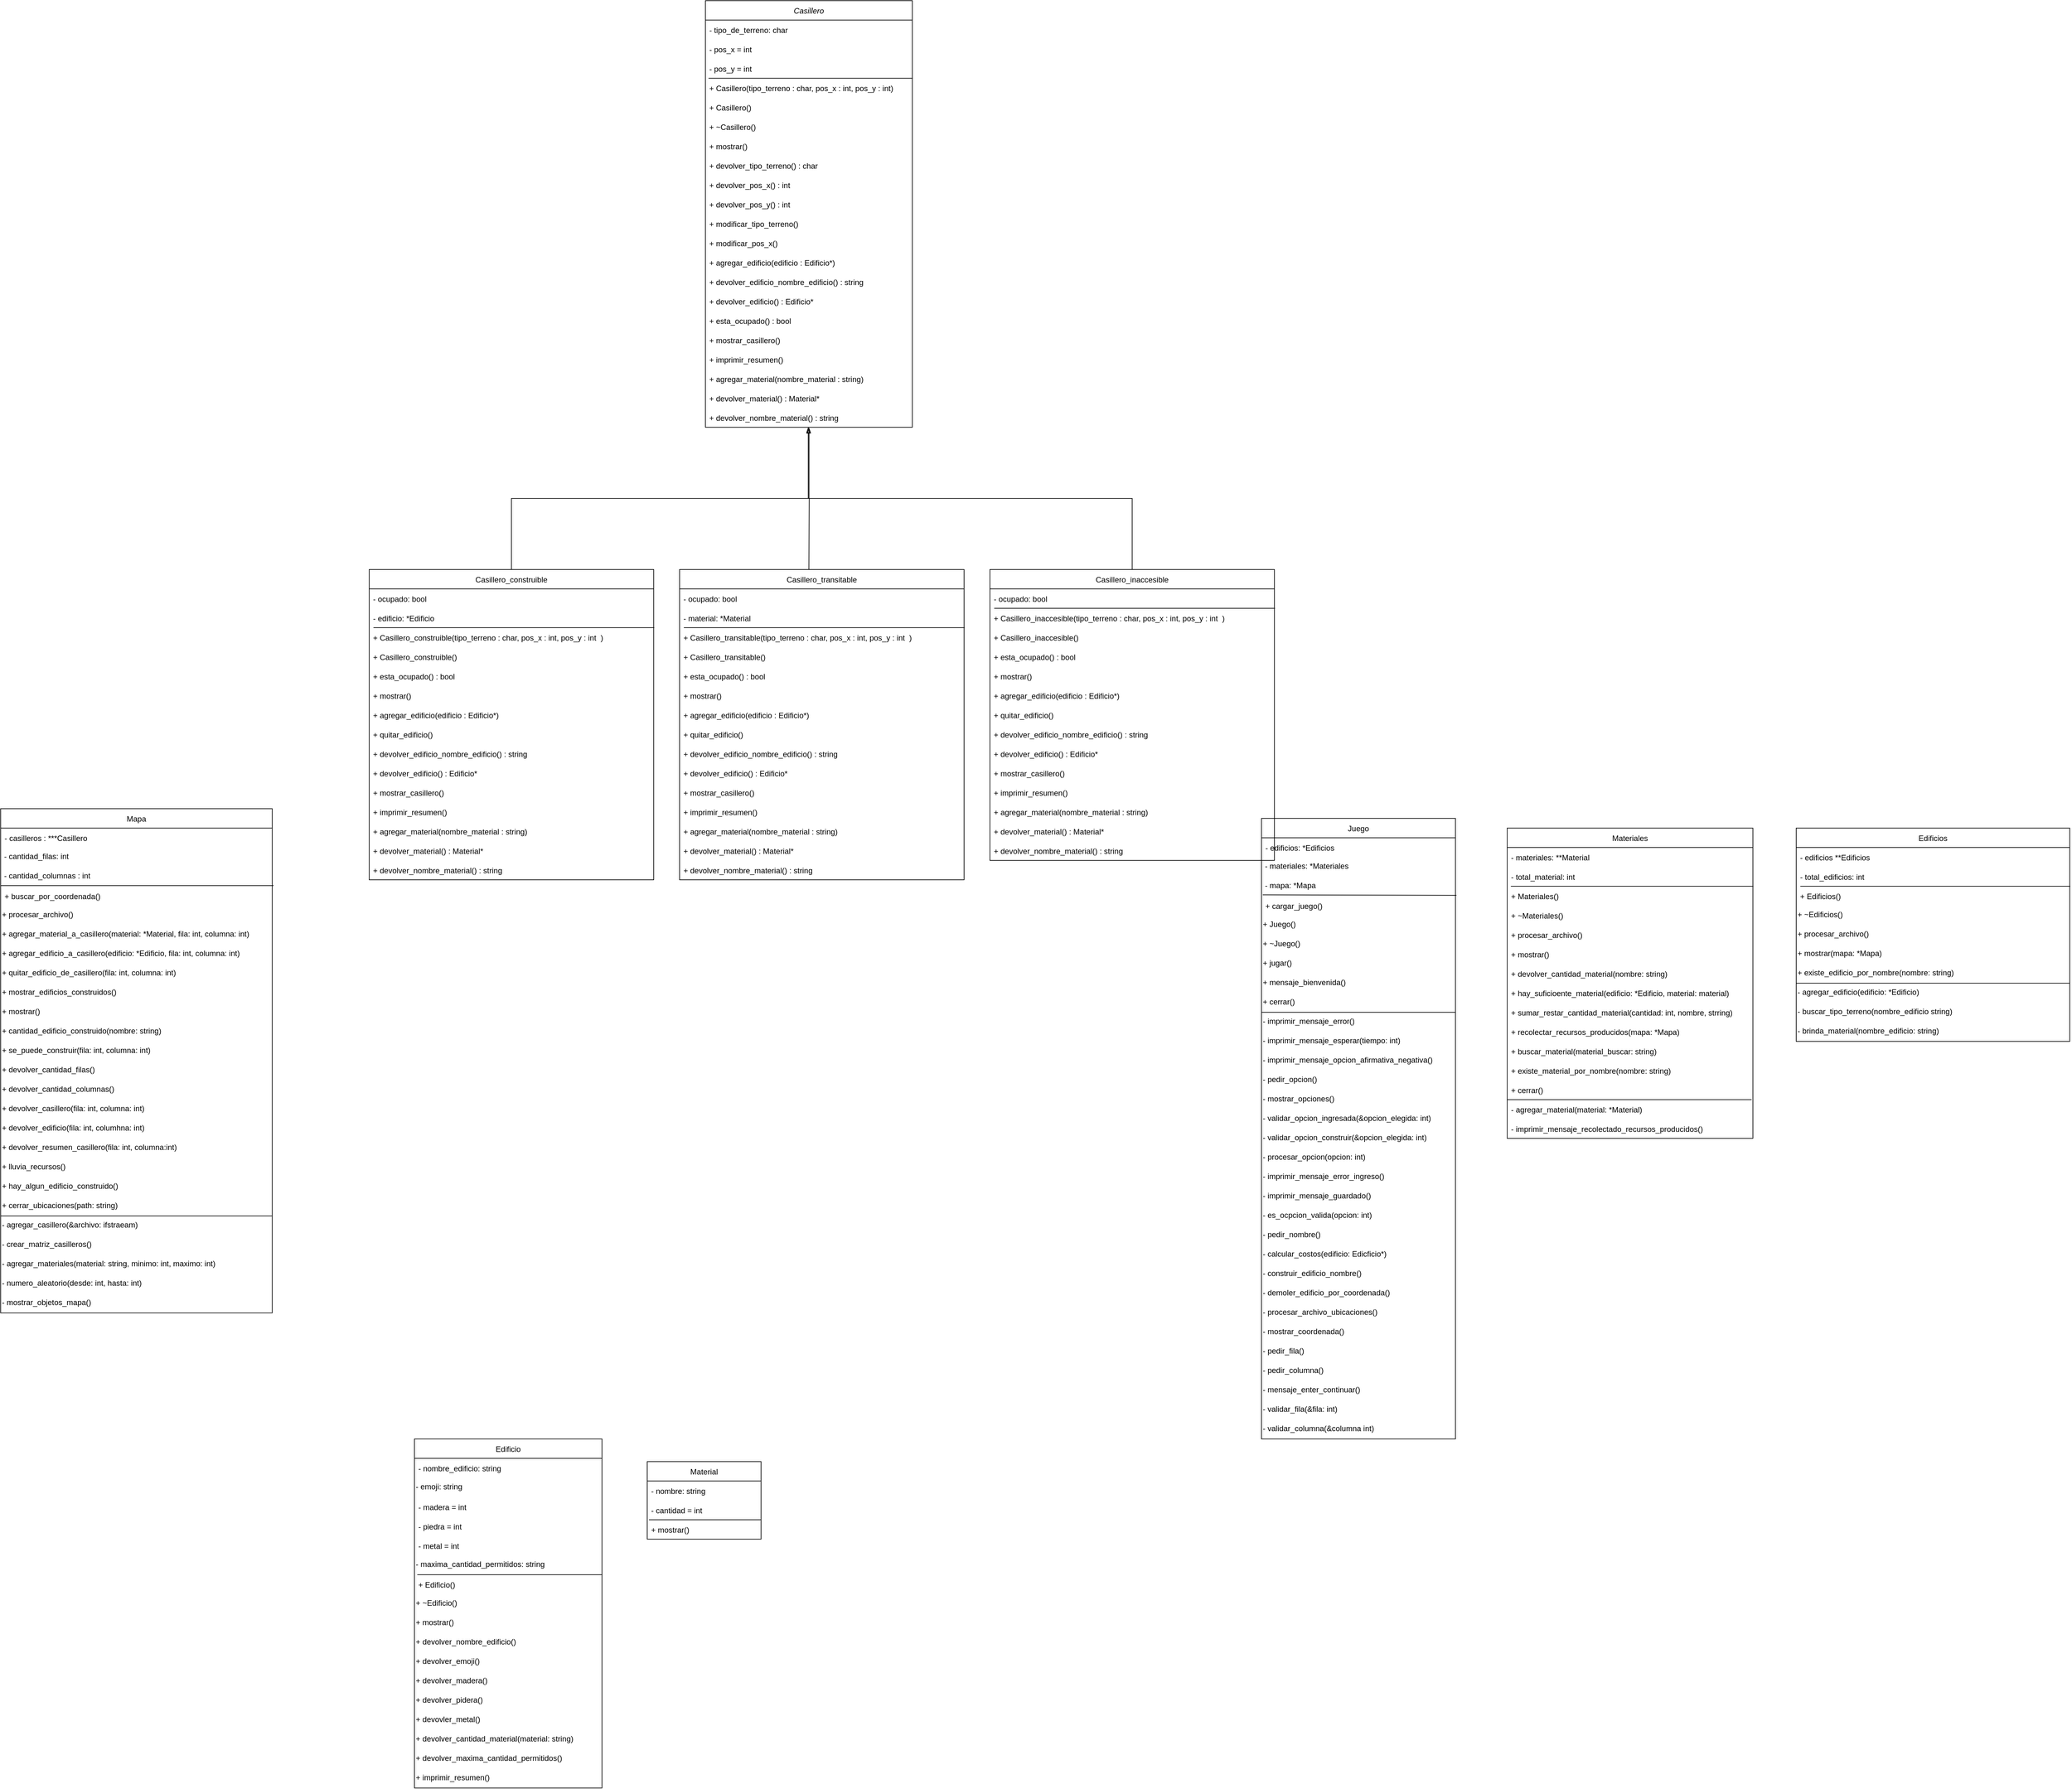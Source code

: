 <mxfile version="15.5.8" type="github">
  <diagram id="C5RBs43oDa-KdzZeNtuy" name="Page-1">
    <mxGraphModel dx="1385" dy="1796" grid="1" gridSize="10" guides="1" tooltips="1" connect="1" arrows="1" fold="1" page="1" pageScale="1" pageWidth="827" pageHeight="1169" math="0" shadow="0">
      <root>
        <mxCell id="WIyWlLk6GJQsqaUBKTNV-0" />
        <mxCell id="WIyWlLk6GJQsqaUBKTNV-1" parent="WIyWlLk6GJQsqaUBKTNV-0" />
        <mxCell id="Kev87G5NXUICbZVva8Oe-40" style="edgeStyle=orthogonalEdgeStyle;rounded=0;orthogonalLoop=1;jettySize=auto;html=1;entryX=0.497;entryY=1.033;entryDx=0;entryDy=0;entryPerimeter=0;endArrow=blockThin;endFill=0;" edge="1" parent="WIyWlLk6GJQsqaUBKTNV-1" source="xGXZ_tOPPtuFmqoxac-9-1" target="Kev87G5NXUICbZVva8Oe-25">
          <mxGeometry relative="1" as="geometry" />
        </mxCell>
        <mxCell id="xGXZ_tOPPtuFmqoxac-9-1" value="Casillero_construible" style="swimlane;fontStyle=0;childLayout=stackLayout;horizontal=1;startSize=30;horizontalStack=0;resizeParent=1;resizeParentMax=0;resizeLast=0;collapsible=1;marginBottom=0;" parent="WIyWlLk6GJQsqaUBKTNV-1" vertex="1">
          <mxGeometry x="600" y="-280" width="440" height="480" as="geometry" />
        </mxCell>
        <mxCell id="xGXZ_tOPPtuFmqoxac-9-2" value="- ocupado: bool" style="text;strokeColor=none;fillColor=none;align=left;verticalAlign=middle;spacingLeft=4;spacingRight=4;overflow=hidden;points=[[0,0.5],[1,0.5]];portConstraint=eastwest;rotatable=0;" parent="xGXZ_tOPPtuFmqoxac-9-1" vertex="1">
          <mxGeometry y="30" width="440" height="30" as="geometry" />
        </mxCell>
        <mxCell id="xGXZ_tOPPtuFmqoxac-9-3" value="- edificio: *Edificio" style="text;strokeColor=none;fillColor=none;align=left;verticalAlign=middle;spacingLeft=4;spacingRight=4;overflow=hidden;points=[[0,0.5],[1,0.5]];portConstraint=eastwest;rotatable=0;" parent="xGXZ_tOPPtuFmqoxac-9-1" vertex="1">
          <mxGeometry y="60" width="440" height="30" as="geometry" />
        </mxCell>
        <mxCell id="xGXZ_tOPPtuFmqoxac-9-9" value="" style="endArrow=none;html=1;rounded=0;entryX=1.002;entryY=0;entryDx=0;entryDy=0;entryPerimeter=0;exitX=0.015;exitY=0;exitDx=0;exitDy=0;exitPerimeter=0;" parent="xGXZ_tOPPtuFmqoxac-9-1" source="xGXZ_tOPPtuFmqoxac-9-8" target="xGXZ_tOPPtuFmqoxac-9-8" edge="1">
          <mxGeometry width="50" height="50" relative="1" as="geometry">
            <mxPoint y="179" as="sourcePoint" />
            <mxPoint x="120" y="179" as="targetPoint" />
          </mxGeometry>
        </mxCell>
        <mxCell id="xGXZ_tOPPtuFmqoxac-9-8" value="+ Casillero_construible(tipo_terreno : char, pos_x : int, pos_y : int  )" style="text;strokeColor=none;fillColor=none;align=left;verticalAlign=middle;spacingLeft=4;spacingRight=4;overflow=hidden;points=[[0,0.5],[1,0.5]];portConstraint=eastwest;rotatable=0;" parent="xGXZ_tOPPtuFmqoxac-9-1" vertex="1">
          <mxGeometry y="90" width="440" height="30" as="geometry" />
        </mxCell>
        <mxCell id="Kev87G5NXUICbZVva8Oe-29" value="+ Casillero_construible()" style="text;strokeColor=none;fillColor=none;align=left;verticalAlign=middle;spacingLeft=4;spacingRight=4;overflow=hidden;points=[[0,0.5],[1,0.5]];portConstraint=eastwest;rotatable=0;" vertex="1" parent="xGXZ_tOPPtuFmqoxac-9-1">
          <mxGeometry y="120" width="440" height="30" as="geometry" />
        </mxCell>
        <mxCell id="xGXZ_tOPPtuFmqoxac-9-10" value="+ esta_ocupado() : bool" style="text;strokeColor=none;fillColor=none;align=left;verticalAlign=middle;spacingLeft=4;spacingRight=4;overflow=hidden;points=[[0,0.5],[1,0.5]];portConstraint=eastwest;rotatable=0;" parent="xGXZ_tOPPtuFmqoxac-9-1" vertex="1">
          <mxGeometry y="150" width="440" height="30" as="geometry" />
        </mxCell>
        <mxCell id="Kev87G5NXUICbZVva8Oe-30" value="+ mostrar()" style="text;strokeColor=none;fillColor=none;align=left;verticalAlign=middle;spacingLeft=4;spacingRight=4;overflow=hidden;points=[[0,0.5],[1,0.5]];portConstraint=eastwest;rotatable=0;" vertex="1" parent="xGXZ_tOPPtuFmqoxac-9-1">
          <mxGeometry y="180" width="440" height="30" as="geometry" />
        </mxCell>
        <mxCell id="Kev87G5NXUICbZVva8Oe-31" value="+ agregar_edificio(edificio : Edificio*)" style="text;strokeColor=none;fillColor=none;align=left;verticalAlign=middle;spacingLeft=4;spacingRight=4;overflow=hidden;points=[[0,0.5],[1,0.5]];portConstraint=eastwest;rotatable=0;" vertex="1" parent="xGXZ_tOPPtuFmqoxac-9-1">
          <mxGeometry y="210" width="440" height="30" as="geometry" />
        </mxCell>
        <mxCell id="Kev87G5NXUICbZVva8Oe-17" value="+ quitar_edificio()" style="text;strokeColor=none;fillColor=none;align=left;verticalAlign=middle;spacingLeft=4;spacingRight=4;overflow=hidden;points=[[0,0.5],[1,0.5]];portConstraint=eastwest;rotatable=0;" vertex="1" parent="xGXZ_tOPPtuFmqoxac-9-1">
          <mxGeometry y="240" width="440" height="30" as="geometry" />
        </mxCell>
        <mxCell id="Kev87G5NXUICbZVva8Oe-32" value="+ devolver_edificio_nombre_edificio() : string" style="text;strokeColor=none;fillColor=none;align=left;verticalAlign=middle;spacingLeft=4;spacingRight=4;overflow=hidden;points=[[0,0.5],[1,0.5]];portConstraint=eastwest;rotatable=0;" vertex="1" parent="xGXZ_tOPPtuFmqoxac-9-1">
          <mxGeometry y="270" width="440" height="30" as="geometry" />
        </mxCell>
        <mxCell id="Kev87G5NXUICbZVva8Oe-33" value="+ devolver_edificio() : Edificio*" style="text;strokeColor=none;fillColor=none;align=left;verticalAlign=middle;spacingLeft=4;spacingRight=4;overflow=hidden;points=[[0,0.5],[1,0.5]];portConstraint=eastwest;rotatable=0;" vertex="1" parent="xGXZ_tOPPtuFmqoxac-9-1">
          <mxGeometry y="300" width="440" height="30" as="geometry" />
        </mxCell>
        <mxCell id="Kev87G5NXUICbZVva8Oe-35" value="+ mostrar_casillero()" style="text;strokeColor=none;fillColor=none;align=left;verticalAlign=middle;spacingLeft=4;spacingRight=4;overflow=hidden;points=[[0,0.5],[1,0.5]];portConstraint=eastwest;rotatable=0;" vertex="1" parent="xGXZ_tOPPtuFmqoxac-9-1">
          <mxGeometry y="330" width="440" height="30" as="geometry" />
        </mxCell>
        <mxCell id="Kev87G5NXUICbZVva8Oe-36" value="+ imprimir_resumen()" style="text;strokeColor=none;fillColor=none;align=left;verticalAlign=middle;spacingLeft=4;spacingRight=4;overflow=hidden;points=[[0,0.5],[1,0.5]];portConstraint=eastwest;rotatable=0;" vertex="1" parent="xGXZ_tOPPtuFmqoxac-9-1">
          <mxGeometry y="360" width="440" height="30" as="geometry" />
        </mxCell>
        <mxCell id="Kev87G5NXUICbZVva8Oe-37" value="+ agregar_material(nombre_material : string)" style="text;strokeColor=none;fillColor=none;align=left;verticalAlign=middle;spacingLeft=4;spacingRight=4;overflow=hidden;points=[[0,0.5],[1,0.5]];portConstraint=eastwest;rotatable=0;" vertex="1" parent="xGXZ_tOPPtuFmqoxac-9-1">
          <mxGeometry y="390" width="440" height="30" as="geometry" />
        </mxCell>
        <mxCell id="Kev87G5NXUICbZVva8Oe-39" value="+ devolver_material() : Material*" style="text;strokeColor=none;fillColor=none;align=left;verticalAlign=middle;spacingLeft=4;spacingRight=4;overflow=hidden;points=[[0,0.5],[1,0.5]];portConstraint=eastwest;rotatable=0;" vertex="1" parent="xGXZ_tOPPtuFmqoxac-9-1">
          <mxGeometry y="420" width="440" height="30" as="geometry" />
        </mxCell>
        <mxCell id="Kev87G5NXUICbZVva8Oe-38" value="+ devolver_nombre_material() : string" style="text;strokeColor=none;fillColor=none;align=left;verticalAlign=middle;spacingLeft=4;spacingRight=4;overflow=hidden;points=[[0,0.5],[1,0.5]];portConstraint=eastwest;rotatable=0;fontStyle=0" vertex="1" parent="xGXZ_tOPPtuFmqoxac-9-1">
          <mxGeometry y="450" width="440" height="30" as="geometry" />
        </mxCell>
        <mxCell id="xGXZ_tOPPtuFmqoxac-9-15" value="Mapa" style="swimlane;fontStyle=0;childLayout=stackLayout;horizontal=1;startSize=30;horizontalStack=0;resizeParent=1;resizeParentMax=0;resizeLast=0;collapsible=1;marginBottom=0;" parent="WIyWlLk6GJQsqaUBKTNV-1" vertex="1">
          <mxGeometry x="30" y="90" width="420" height="780" as="geometry" />
        </mxCell>
        <mxCell id="xGXZ_tOPPtuFmqoxac-9-28" value="- casilleros : ***Casillero " style="text;strokeColor=none;fillColor=none;align=left;verticalAlign=middle;spacingLeft=4;spacingRight=4;overflow=hidden;points=[[0,0.5],[1,0.5]];portConstraint=eastwest;rotatable=0;" parent="xGXZ_tOPPtuFmqoxac-9-15" vertex="1">
          <mxGeometry y="30" width="420" height="30" as="geometry" />
        </mxCell>
        <mxCell id="xGXZ_tOPPtuFmqoxac-9-241" value="&amp;nbsp;- cantidad_filas: int" style="text;whiteSpace=wrap;html=1;" parent="xGXZ_tOPPtuFmqoxac-9-15" vertex="1">
          <mxGeometry y="60" width="420" height="30" as="geometry" />
        </mxCell>
        <mxCell id="ObjNiQtIe-y4PP9NIwSY-3" value="&amp;nbsp;- cantidad_columnas : int" style="text;whiteSpace=wrap;html=1;" parent="xGXZ_tOPPtuFmqoxac-9-15" vertex="1">
          <mxGeometry y="90" width="420" height="30" as="geometry" />
        </mxCell>
        <mxCell id="xGXZ_tOPPtuFmqoxac-9-29" value="+ buscar_por_coordenada()" style="text;strokeColor=none;fillColor=none;align=left;verticalAlign=middle;spacingLeft=4;spacingRight=4;overflow=hidden;points=[[0,0.5],[1,0.5]];portConstraint=eastwest;rotatable=0;" parent="xGXZ_tOPPtuFmqoxac-9-15" vertex="1">
          <mxGeometry y="120" width="420" height="30" as="geometry" />
        </mxCell>
        <mxCell id="xGXZ_tOPPtuFmqoxac-9-21" value="" style="endArrow=none;html=1;rounded=0;entryX=1.005;entryY=-0.033;entryDx=0;entryDy=0;entryPerimeter=0;" parent="xGXZ_tOPPtuFmqoxac-9-15" target="xGXZ_tOPPtuFmqoxac-9-29" edge="1">
          <mxGeometry width="50" height="50" relative="1" as="geometry">
            <mxPoint y="119" as="sourcePoint" />
            <mxPoint x="139.44" y="60.16" as="targetPoint" />
            <Array as="points">
              <mxPoint x="180" y="119" />
            </Array>
          </mxGeometry>
        </mxCell>
        <mxCell id="ObjNiQtIe-y4PP9NIwSY-4" value="+ procesar_archivo()&amp;nbsp;" style="text;whiteSpace=wrap;html=1;" parent="xGXZ_tOPPtuFmqoxac-9-15" vertex="1">
          <mxGeometry y="150" width="420" height="30" as="geometry" />
        </mxCell>
        <mxCell id="ObjNiQtIe-y4PP9NIwSY-8" value="+ agregar_material_a_casillero(material: *Material, fila: int, columna: int)" style="text;whiteSpace=wrap;html=1;" parent="xGXZ_tOPPtuFmqoxac-9-15" vertex="1">
          <mxGeometry y="180" width="420" height="30" as="geometry" />
        </mxCell>
        <mxCell id="ObjNiQtIe-y4PP9NIwSY-6" value="+ agregar_edificio_a_casillero(edificio: *Edificio, fila: int, columna: int)" style="text;whiteSpace=wrap;html=1;" parent="xGXZ_tOPPtuFmqoxac-9-15" vertex="1">
          <mxGeometry y="210" width="420" height="30" as="geometry" />
        </mxCell>
        <mxCell id="ObjNiQtIe-y4PP9NIwSY-9" value="+ quitar_edificio_de_casillero(fila: int, columna: int)" style="text;whiteSpace=wrap;html=1;" parent="xGXZ_tOPPtuFmqoxac-9-15" vertex="1">
          <mxGeometry y="240" width="420" height="30" as="geometry" />
        </mxCell>
        <mxCell id="ObjNiQtIe-y4PP9NIwSY-10" value="+ mostrar_edificios_construidos()" style="text;whiteSpace=wrap;html=1;" parent="xGXZ_tOPPtuFmqoxac-9-15" vertex="1">
          <mxGeometry y="270" width="420" height="30" as="geometry" />
        </mxCell>
        <mxCell id="ObjNiQtIe-y4PP9NIwSY-5" value="+ mostrar()" style="text;whiteSpace=wrap;html=1;" parent="xGXZ_tOPPtuFmqoxac-9-15" vertex="1">
          <mxGeometry y="300" width="420" height="30" as="geometry" />
        </mxCell>
        <mxCell id="ObjNiQtIe-y4PP9NIwSY-11" value="+ cantidad_edificio_construido(nombre: string)" style="text;whiteSpace=wrap;html=1;" parent="xGXZ_tOPPtuFmqoxac-9-15" vertex="1">
          <mxGeometry y="330" width="420" height="30" as="geometry" />
        </mxCell>
        <mxCell id="ObjNiQtIe-y4PP9NIwSY-12" value="+ se_puede_construir(fila: int, columna: int)" style="text;whiteSpace=wrap;html=1;" parent="xGXZ_tOPPtuFmqoxac-9-15" vertex="1">
          <mxGeometry y="360" width="420" height="30" as="geometry" />
        </mxCell>
        <mxCell id="ObjNiQtIe-y4PP9NIwSY-13" value="+ devolver_cantidad_filas()" style="text;whiteSpace=wrap;html=1;" parent="xGXZ_tOPPtuFmqoxac-9-15" vertex="1">
          <mxGeometry y="390" width="420" height="30" as="geometry" />
        </mxCell>
        <mxCell id="ObjNiQtIe-y4PP9NIwSY-14" value="+ devolver_cantidad_columnas()" style="text;whiteSpace=wrap;html=1;" parent="xGXZ_tOPPtuFmqoxac-9-15" vertex="1">
          <mxGeometry y="420" width="420" height="30" as="geometry" />
        </mxCell>
        <mxCell id="ObjNiQtIe-y4PP9NIwSY-15" value="+ devolver_casillero(fila: int, columna: int)" style="text;whiteSpace=wrap;html=1;" parent="xGXZ_tOPPtuFmqoxac-9-15" vertex="1">
          <mxGeometry y="450" width="420" height="30" as="geometry" />
        </mxCell>
        <mxCell id="ObjNiQtIe-y4PP9NIwSY-17" value="+ devolver_edificio(fila: int, columhna: int)" style="text;whiteSpace=wrap;html=1;" parent="xGXZ_tOPPtuFmqoxac-9-15" vertex="1">
          <mxGeometry y="480" width="420" height="30" as="geometry" />
        </mxCell>
        <mxCell id="ObjNiQtIe-y4PP9NIwSY-16" value="+ devolver_resumen_casillero(fila: int, columna:int)" style="text;whiteSpace=wrap;html=1;" parent="xGXZ_tOPPtuFmqoxac-9-15" vertex="1">
          <mxGeometry y="510" width="420" height="30" as="geometry" />
        </mxCell>
        <mxCell id="ObjNiQtIe-y4PP9NIwSY-18" value="+ lluvia_recursos()" style="text;whiteSpace=wrap;html=1;" parent="xGXZ_tOPPtuFmqoxac-9-15" vertex="1">
          <mxGeometry y="540" width="420" height="30" as="geometry" />
        </mxCell>
        <mxCell id="ObjNiQtIe-y4PP9NIwSY-19" value="+ hay_algun_edificio_construido()" style="text;whiteSpace=wrap;html=1;" parent="xGXZ_tOPPtuFmqoxac-9-15" vertex="1">
          <mxGeometry y="570" width="420" height="30" as="geometry" />
        </mxCell>
        <mxCell id="ObjNiQtIe-y4PP9NIwSY-20" value="+ cerrar_ubicaciones(path: string)" style="text;whiteSpace=wrap;html=1;" parent="xGXZ_tOPPtuFmqoxac-9-15" vertex="1">
          <mxGeometry y="600" width="420" height="30" as="geometry" />
        </mxCell>
        <mxCell id="ObjNiQtIe-y4PP9NIwSY-21" value="- agregar_casillero(&amp;amp;archivo: ifstraeam)" style="text;whiteSpace=wrap;html=1;" parent="xGXZ_tOPPtuFmqoxac-9-15" vertex="1">
          <mxGeometry y="630" width="420" height="30" as="geometry" />
        </mxCell>
        <mxCell id="ObjNiQtIe-y4PP9NIwSY-22" value="- crear_matriz_casilleros()" style="text;whiteSpace=wrap;html=1;" parent="xGXZ_tOPPtuFmqoxac-9-15" vertex="1">
          <mxGeometry y="660" width="420" height="30" as="geometry" />
        </mxCell>
        <mxCell id="ObjNiQtIe-y4PP9NIwSY-24" value="- agregar_materiales(material: string, minimo: int, maximo: int)" style="text;whiteSpace=wrap;html=1;" parent="xGXZ_tOPPtuFmqoxac-9-15" vertex="1">
          <mxGeometry y="690" width="420" height="30" as="geometry" />
        </mxCell>
        <mxCell id="ObjNiQtIe-y4PP9NIwSY-23" value="- numero_aleatorio(desde: int, hasta: int)" style="text;whiteSpace=wrap;html=1;" parent="xGXZ_tOPPtuFmqoxac-9-15" vertex="1">
          <mxGeometry y="720" width="420" height="30" as="geometry" />
        </mxCell>
        <mxCell id="ObjNiQtIe-y4PP9NIwSY-25" value="- mostrar_objetos_mapa()" style="text;whiteSpace=wrap;html=1;" parent="xGXZ_tOPPtuFmqoxac-9-15" vertex="1">
          <mxGeometry y="750" width="420" height="30" as="geometry" />
        </mxCell>
        <mxCell id="DX40YdvMPcdN43nip_q0-65" value="" style="endArrow=none;html=1;rounded=0;entryX=1;entryY=1;entryDx=0;entryDy=0;exitX=0;exitY=0;exitDx=0;exitDy=0;" edge="1" parent="xGXZ_tOPPtuFmqoxac-9-15" source="ObjNiQtIe-y4PP9NIwSY-21" target="ObjNiQtIe-y4PP9NIwSY-20">
          <mxGeometry width="50" height="50" relative="1" as="geometry">
            <mxPoint x="300" y="510" as="sourcePoint" />
            <mxPoint x="350" y="460" as="targetPoint" />
          </mxGeometry>
        </mxCell>
        <mxCell id="Kev87G5NXUICbZVva8Oe-44" style="edgeStyle=orthogonalEdgeStyle;rounded=0;orthogonalLoop=1;jettySize=auto;html=1;entryX=0.497;entryY=1;entryDx=0;entryDy=0;entryPerimeter=0;endArrow=blockThin;endFill=0;" edge="1" parent="WIyWlLk6GJQsqaUBKTNV-1" target="Kev87G5NXUICbZVva8Oe-25">
          <mxGeometry relative="1" as="geometry">
            <mxPoint x="1280" y="-280" as="sourcePoint" />
          </mxGeometry>
        </mxCell>
        <mxCell id="xGXZ_tOPPtuFmqoxac-9-216" value="Casillero" style="swimlane;fontStyle=2;childLayout=stackLayout;horizontal=1;startSize=30;horizontalStack=0;resizeParent=1;resizeParentMax=0;resizeLast=0;collapsible=1;marginBottom=0;" parent="WIyWlLk6GJQsqaUBKTNV-1" vertex="1">
          <mxGeometry x="1120" y="-1160" width="320" height="660" as="geometry" />
        </mxCell>
        <mxCell id="xGXZ_tOPPtuFmqoxac-9-217" value="- tipo_de_terreno: char" style="text;strokeColor=none;fillColor=none;align=left;verticalAlign=middle;spacingLeft=4;spacingRight=4;overflow=hidden;points=[[0,0.5],[1,0.5]];portConstraint=eastwest;rotatable=0;" parent="xGXZ_tOPPtuFmqoxac-9-216" vertex="1">
          <mxGeometry y="30" width="320" height="30" as="geometry" />
        </mxCell>
        <mxCell id="xGXZ_tOPPtuFmqoxac-9-218" value="- pos_x = int" style="text;strokeColor=none;fillColor=none;align=left;verticalAlign=middle;spacingLeft=4;spacingRight=4;overflow=hidden;points=[[0,0.5],[1,0.5]];portConstraint=eastwest;rotatable=0;" parent="xGXZ_tOPPtuFmqoxac-9-216" vertex="1">
          <mxGeometry y="60" width="320" height="30" as="geometry" />
        </mxCell>
        <mxCell id="xGXZ_tOPPtuFmqoxac-9-219" value="- pos_y = int" style="text;strokeColor=none;fillColor=none;align=left;verticalAlign=middle;spacingLeft=4;spacingRight=4;overflow=hidden;points=[[0,0.5],[1,0.5]];portConstraint=eastwest;rotatable=0;" parent="xGXZ_tOPPtuFmqoxac-9-216" vertex="1">
          <mxGeometry y="90" width="320" height="30" as="geometry" />
        </mxCell>
        <mxCell id="xGXZ_tOPPtuFmqoxac-9-220" value="" style="endArrow=none;html=1;rounded=0;entryX=1.002;entryY=0;entryDx=0;entryDy=0;entryPerimeter=0;exitX=0.015;exitY=0;exitDx=0;exitDy=0;exitPerimeter=0;" parent="xGXZ_tOPPtuFmqoxac-9-216" source="xGXZ_tOPPtuFmqoxac-9-221" target="xGXZ_tOPPtuFmqoxac-9-221" edge="1">
          <mxGeometry width="50" height="50" relative="1" as="geometry">
            <mxPoint y="179" as="sourcePoint" />
            <mxPoint x="120" y="179" as="targetPoint" />
          </mxGeometry>
        </mxCell>
        <mxCell id="xGXZ_tOPPtuFmqoxac-9-221" value="+ Casillero(tipo_terreno : char, pos_x : int, pos_y : int)" style="text;strokeColor=none;fillColor=none;align=left;verticalAlign=middle;spacingLeft=4;spacingRight=4;overflow=hidden;points=[[0,0.5],[1,0.5]];portConstraint=eastwest;rotatable=0;" parent="xGXZ_tOPPtuFmqoxac-9-216" vertex="1">
          <mxGeometry y="120" width="320" height="30" as="geometry" />
        </mxCell>
        <mxCell id="Kev87G5NXUICbZVva8Oe-3" value="+ Casillero()" style="text;strokeColor=none;fillColor=none;align=left;verticalAlign=middle;spacingLeft=4;spacingRight=4;overflow=hidden;points=[[0,0.5],[1,0.5]];portConstraint=eastwest;rotatable=0;" vertex="1" parent="xGXZ_tOPPtuFmqoxac-9-216">
          <mxGeometry y="150" width="320" height="30" as="geometry" />
        </mxCell>
        <mxCell id="Kev87G5NXUICbZVva8Oe-10" value="+ ~Casillero()" style="text;strokeColor=none;fillColor=none;align=left;verticalAlign=middle;spacingLeft=4;spacingRight=4;overflow=hidden;points=[[0,0.5],[1,0.5]];portConstraint=eastwest;rotatable=0;" vertex="1" parent="xGXZ_tOPPtuFmqoxac-9-216">
          <mxGeometry y="180" width="320" height="30" as="geometry" />
        </mxCell>
        <mxCell id="Kev87G5NXUICbZVva8Oe-16" value="+ mostrar()" style="text;strokeColor=none;fillColor=none;align=left;verticalAlign=middle;spacingLeft=4;spacingRight=4;overflow=hidden;points=[[0,0.5],[1,0.5]];portConstraint=eastwest;rotatable=0;" vertex="1" parent="xGXZ_tOPPtuFmqoxac-9-216">
          <mxGeometry y="210" width="320" height="30" as="geometry" />
        </mxCell>
        <mxCell id="Kev87G5NXUICbZVva8Oe-2" value="+ devolver_tipo_terreno() : char" style="text;strokeColor=none;fillColor=none;align=left;verticalAlign=middle;spacingLeft=4;spacingRight=4;overflow=hidden;points=[[0,0.5],[1,0.5]];portConstraint=eastwest;rotatable=0;" vertex="1" parent="xGXZ_tOPPtuFmqoxac-9-216">
          <mxGeometry y="240" width="320" height="30" as="geometry" />
        </mxCell>
        <mxCell id="Kev87G5NXUICbZVva8Oe-4" value="+ devolver_pos_x() : int" style="text;strokeColor=none;fillColor=none;align=left;verticalAlign=middle;spacingLeft=4;spacingRight=4;overflow=hidden;points=[[0,0.5],[1,0.5]];portConstraint=eastwest;rotatable=0;" vertex="1" parent="xGXZ_tOPPtuFmqoxac-9-216">
          <mxGeometry y="270" width="320" height="30" as="geometry" />
        </mxCell>
        <mxCell id="Kev87G5NXUICbZVva8Oe-11" value="+ devolver_pos_y() : int" style="text;strokeColor=none;fillColor=none;align=left;verticalAlign=middle;spacingLeft=4;spacingRight=4;overflow=hidden;points=[[0,0.5],[1,0.5]];portConstraint=eastwest;rotatable=0;" vertex="1" parent="xGXZ_tOPPtuFmqoxac-9-216">
          <mxGeometry y="300" width="320" height="30" as="geometry" />
        </mxCell>
        <mxCell id="Kev87G5NXUICbZVva8Oe-15" value="+ modificar_tipo_terreno() " style="text;strokeColor=none;fillColor=none;align=left;verticalAlign=middle;spacingLeft=4;spacingRight=4;overflow=hidden;points=[[0,0.5],[1,0.5]];portConstraint=eastwest;rotatable=0;" vertex="1" parent="xGXZ_tOPPtuFmqoxac-9-216">
          <mxGeometry y="330" width="320" height="30" as="geometry" />
        </mxCell>
        <mxCell id="Kev87G5NXUICbZVva8Oe-12" value="+ modificar_pos_x() " style="text;strokeColor=none;fillColor=none;align=left;verticalAlign=middle;spacingLeft=4;spacingRight=4;overflow=hidden;points=[[0,0.5],[1,0.5]];portConstraint=eastwest;rotatable=0;" vertex="1" parent="xGXZ_tOPPtuFmqoxac-9-216">
          <mxGeometry y="360" width="320" height="30" as="geometry" />
        </mxCell>
        <mxCell id="Kev87G5NXUICbZVva8Oe-13" value="+ agregar_edificio(edificio : Edificio*)" style="text;strokeColor=none;fillColor=none;align=left;verticalAlign=middle;spacingLeft=4;spacingRight=4;overflow=hidden;points=[[0,0.5],[1,0.5]];portConstraint=eastwest;rotatable=0;" vertex="1" parent="xGXZ_tOPPtuFmqoxac-9-216">
          <mxGeometry y="390" width="320" height="30" as="geometry" />
        </mxCell>
        <mxCell id="Kev87G5NXUICbZVva8Oe-20" value="+ devolver_edificio_nombre_edificio() : string" style="text;strokeColor=none;fillColor=none;align=left;verticalAlign=middle;spacingLeft=4;spacingRight=4;overflow=hidden;points=[[0,0.5],[1,0.5]];portConstraint=eastwest;rotatable=0;" vertex="1" parent="xGXZ_tOPPtuFmqoxac-9-216">
          <mxGeometry y="420" width="320" height="30" as="geometry" />
        </mxCell>
        <mxCell id="Kev87G5NXUICbZVva8Oe-24" value="+ devolver_edificio() : Edificio*" style="text;strokeColor=none;fillColor=none;align=left;verticalAlign=middle;spacingLeft=4;spacingRight=4;overflow=hidden;points=[[0,0.5],[1,0.5]];portConstraint=eastwest;rotatable=0;" vertex="1" parent="xGXZ_tOPPtuFmqoxac-9-216">
          <mxGeometry y="450" width="320" height="30" as="geometry" />
        </mxCell>
        <mxCell id="Kev87G5NXUICbZVva8Oe-22" value="+ esta_ocupado() : bool" style="text;strokeColor=none;fillColor=none;align=left;verticalAlign=middle;spacingLeft=4;spacingRight=4;overflow=hidden;points=[[0,0.5],[1,0.5]];portConstraint=eastwest;rotatable=0;" vertex="1" parent="xGXZ_tOPPtuFmqoxac-9-216">
          <mxGeometry y="480" width="320" height="30" as="geometry" />
        </mxCell>
        <mxCell id="Kev87G5NXUICbZVva8Oe-23" value="+ mostrar_casillero()" style="text;strokeColor=none;fillColor=none;align=left;verticalAlign=middle;spacingLeft=4;spacingRight=4;overflow=hidden;points=[[0,0.5],[1,0.5]];portConstraint=eastwest;rotatable=0;" vertex="1" parent="xGXZ_tOPPtuFmqoxac-9-216">
          <mxGeometry y="510" width="320" height="30" as="geometry" />
        </mxCell>
        <mxCell id="Kev87G5NXUICbZVva8Oe-21" value="+ imprimir_resumen()" style="text;strokeColor=none;fillColor=none;align=left;verticalAlign=middle;spacingLeft=4;spacingRight=4;overflow=hidden;points=[[0,0.5],[1,0.5]];portConstraint=eastwest;rotatable=0;" vertex="1" parent="xGXZ_tOPPtuFmqoxac-9-216">
          <mxGeometry y="540" width="320" height="30" as="geometry" />
        </mxCell>
        <mxCell id="Kev87G5NXUICbZVva8Oe-18" value="+ agregar_material(nombre_material : string)" style="text;strokeColor=none;fillColor=none;align=left;verticalAlign=middle;spacingLeft=4;spacingRight=4;overflow=hidden;points=[[0,0.5],[1,0.5]];portConstraint=eastwest;rotatable=0;" vertex="1" parent="xGXZ_tOPPtuFmqoxac-9-216">
          <mxGeometry y="570" width="320" height="30" as="geometry" />
        </mxCell>
        <mxCell id="Kev87G5NXUICbZVva8Oe-19" value="+ devolver_material() : Material*" style="text;strokeColor=none;fillColor=none;align=left;verticalAlign=middle;spacingLeft=4;spacingRight=4;overflow=hidden;points=[[0,0.5],[1,0.5]];portConstraint=eastwest;rotatable=0;" vertex="1" parent="xGXZ_tOPPtuFmqoxac-9-216">
          <mxGeometry y="600" width="320" height="30" as="geometry" />
        </mxCell>
        <mxCell id="Kev87G5NXUICbZVva8Oe-25" value="+ devolver_nombre_material() : string" style="text;strokeColor=none;fillColor=none;align=left;verticalAlign=middle;spacingLeft=4;spacingRight=4;overflow=hidden;points=[[0,0.5],[1,0.5]];portConstraint=eastwest;rotatable=0;fontStyle=0" vertex="1" parent="xGXZ_tOPPtuFmqoxac-9-216">
          <mxGeometry y="630" width="320" height="30" as="geometry" />
        </mxCell>
        <mxCell id="xGXZ_tOPPtuFmqoxac-9-227" value="Edificio" style="swimlane;fontStyle=0;childLayout=stackLayout;horizontal=1;startSize=30;horizontalStack=0;resizeParent=1;resizeParentMax=0;resizeLast=0;collapsible=1;marginBottom=0;" parent="WIyWlLk6GJQsqaUBKTNV-1" vertex="1">
          <mxGeometry x="670" y="1065" width="290" height="540" as="geometry" />
        </mxCell>
        <mxCell id="xGXZ_tOPPtuFmqoxac-9-228" value="- nombre_edificio: string" style="text;strokeColor=none;fillColor=none;align=left;verticalAlign=middle;spacingLeft=4;spacingRight=4;overflow=hidden;points=[[0,0.5],[1,0.5]];portConstraint=eastwest;rotatable=0;" parent="xGXZ_tOPPtuFmqoxac-9-227" vertex="1">
          <mxGeometry y="30" width="290" height="30" as="geometry" />
        </mxCell>
        <mxCell id="DX40YdvMPcdN43nip_q0-66" value="- emoji: string" style="text;whiteSpace=wrap;html=1;" vertex="1" parent="xGXZ_tOPPtuFmqoxac-9-227">
          <mxGeometry y="60" width="290" height="30" as="geometry" />
        </mxCell>
        <mxCell id="xGXZ_tOPPtuFmqoxac-9-229" value="- madera = int" style="text;strokeColor=none;fillColor=none;align=left;verticalAlign=middle;spacingLeft=4;spacingRight=4;overflow=hidden;points=[[0,0.5],[1,0.5]];portConstraint=eastwest;rotatable=0;" parent="xGXZ_tOPPtuFmqoxac-9-227" vertex="1">
          <mxGeometry y="90" width="290" height="30" as="geometry" />
        </mxCell>
        <mxCell id="xGXZ_tOPPtuFmqoxac-9-230" value="- piedra = int" style="text;strokeColor=none;fillColor=none;align=left;verticalAlign=middle;spacingLeft=4;spacingRight=4;overflow=hidden;points=[[0,0.5],[1,0.5]];portConstraint=eastwest;rotatable=0;" parent="xGXZ_tOPPtuFmqoxac-9-227" vertex="1">
          <mxGeometry y="120" width="290" height="30" as="geometry" />
        </mxCell>
        <mxCell id="xGXZ_tOPPtuFmqoxac-9-231" value="" style="endArrow=none;html=1;rounded=0;entryX=1.002;entryY=0;entryDx=0;entryDy=0;entryPerimeter=0;exitX=0.015;exitY=0;exitDx=0;exitDy=0;exitPerimeter=0;" parent="xGXZ_tOPPtuFmqoxac-9-227" source="xGXZ_tOPPtuFmqoxac-9-232" target="xGXZ_tOPPtuFmqoxac-9-232" edge="1">
          <mxGeometry width="50" height="50" relative="1" as="geometry">
            <mxPoint y="179" as="sourcePoint" />
            <mxPoint x="120" y="179" as="targetPoint" />
          </mxGeometry>
        </mxCell>
        <mxCell id="xGXZ_tOPPtuFmqoxac-9-234" value="- metal = int" style="text;strokeColor=none;fillColor=none;align=left;verticalAlign=middle;spacingLeft=4;spacingRight=4;overflow=hidden;points=[[0,0.5],[1,0.5]];portConstraint=eastwest;rotatable=0;" parent="xGXZ_tOPPtuFmqoxac-9-227" vertex="1">
          <mxGeometry y="150" width="290" height="30" as="geometry" />
        </mxCell>
        <mxCell id="DX40YdvMPcdN43nip_q0-67" value="- maxima_cantidad_permitidos: string" style="text;whiteSpace=wrap;html=1;" vertex="1" parent="xGXZ_tOPPtuFmqoxac-9-227">
          <mxGeometry y="180" width="290" height="30" as="geometry" />
        </mxCell>
        <mxCell id="xGXZ_tOPPtuFmqoxac-9-232" value="+ Edificio()" style="text;strokeColor=none;fillColor=none;align=left;verticalAlign=middle;spacingLeft=4;spacingRight=4;overflow=hidden;points=[[0,0.5],[1,0.5]];portConstraint=eastwest;rotatable=0;" parent="xGXZ_tOPPtuFmqoxac-9-227" vertex="1">
          <mxGeometry y="210" width="290" height="30" as="geometry" />
        </mxCell>
        <mxCell id="DX40YdvMPcdN43nip_q0-68" value="+ ~Edificio()" style="text;whiteSpace=wrap;html=1;" vertex="1" parent="xGXZ_tOPPtuFmqoxac-9-227">
          <mxGeometry y="240" width="290" height="30" as="geometry" />
        </mxCell>
        <mxCell id="DX40YdvMPcdN43nip_q0-69" value="+ mostrar()" style="text;whiteSpace=wrap;html=1;" vertex="1" parent="xGXZ_tOPPtuFmqoxac-9-227">
          <mxGeometry y="270" width="290" height="30" as="geometry" />
        </mxCell>
        <mxCell id="DX40YdvMPcdN43nip_q0-70" value="+ devolver_nombre_edificio()" style="text;whiteSpace=wrap;html=1;" vertex="1" parent="xGXZ_tOPPtuFmqoxac-9-227">
          <mxGeometry y="300" width="290" height="30" as="geometry" />
        </mxCell>
        <mxCell id="DX40YdvMPcdN43nip_q0-71" value="+ devolver_emoji()" style="text;whiteSpace=wrap;html=1;" vertex="1" parent="xGXZ_tOPPtuFmqoxac-9-227">
          <mxGeometry y="330" width="290" height="30" as="geometry" />
        </mxCell>
        <mxCell id="DX40YdvMPcdN43nip_q0-72" value="+ devolver_madera()" style="text;whiteSpace=wrap;html=1;" vertex="1" parent="xGXZ_tOPPtuFmqoxac-9-227">
          <mxGeometry y="360" width="290" height="30" as="geometry" />
        </mxCell>
        <mxCell id="DX40YdvMPcdN43nip_q0-73" value="+ devolver_pidera()" style="text;whiteSpace=wrap;html=1;" vertex="1" parent="xGXZ_tOPPtuFmqoxac-9-227">
          <mxGeometry y="390" width="290" height="30" as="geometry" />
        </mxCell>
        <mxCell id="DX40YdvMPcdN43nip_q0-74" value="+ devovler_metal()" style="text;whiteSpace=wrap;html=1;" vertex="1" parent="xGXZ_tOPPtuFmqoxac-9-227">
          <mxGeometry y="420" width="290" height="30" as="geometry" />
        </mxCell>
        <mxCell id="DX40YdvMPcdN43nip_q0-75" value="+ devolver_cantidad_material(material: string)" style="text;whiteSpace=wrap;html=1;" vertex="1" parent="xGXZ_tOPPtuFmqoxac-9-227">
          <mxGeometry y="450" width="290" height="30" as="geometry" />
        </mxCell>
        <mxCell id="DX40YdvMPcdN43nip_q0-76" value="+ devolver_maxima_cantidad_permitidos()" style="text;whiteSpace=wrap;html=1;" vertex="1" parent="xGXZ_tOPPtuFmqoxac-9-227">
          <mxGeometry y="480" width="290" height="30" as="geometry" />
        </mxCell>
        <mxCell id="DX40YdvMPcdN43nip_q0-77" value="+ imprimir_resumen()" style="text;whiteSpace=wrap;html=1;" vertex="1" parent="xGXZ_tOPPtuFmqoxac-9-227">
          <mxGeometry y="510" width="290" height="30" as="geometry" />
        </mxCell>
        <mxCell id="xGXZ_tOPPtuFmqoxac-9-243" value="Material" style="swimlane;fontStyle=0;childLayout=stackLayout;horizontal=1;startSize=30;horizontalStack=0;resizeParent=1;resizeParentMax=0;resizeLast=0;collapsible=1;marginBottom=0;" parent="WIyWlLk6GJQsqaUBKTNV-1" vertex="1">
          <mxGeometry x="1030" y="1100" width="176" height="120" as="geometry" />
        </mxCell>
        <mxCell id="xGXZ_tOPPtuFmqoxac-9-244" value="- nombre: string" style="text;strokeColor=none;fillColor=none;align=left;verticalAlign=middle;spacingLeft=4;spacingRight=4;overflow=hidden;points=[[0,0.5],[1,0.5]];portConstraint=eastwest;rotatable=0;" parent="xGXZ_tOPPtuFmqoxac-9-243" vertex="1">
          <mxGeometry y="30" width="176" height="30" as="geometry" />
        </mxCell>
        <mxCell id="xGXZ_tOPPtuFmqoxac-9-245" value="- cantidad = int" style="text;strokeColor=none;fillColor=none;align=left;verticalAlign=middle;spacingLeft=4;spacingRight=4;overflow=hidden;points=[[0,0.5],[1,0.5]];portConstraint=eastwest;rotatable=0;" parent="xGXZ_tOPPtuFmqoxac-9-243" vertex="1">
          <mxGeometry y="60" width="176" height="30" as="geometry" />
        </mxCell>
        <mxCell id="xGXZ_tOPPtuFmqoxac-9-247" value="" style="endArrow=none;html=1;rounded=0;entryX=1.002;entryY=0;entryDx=0;entryDy=0;entryPerimeter=0;exitX=0.015;exitY=0;exitDx=0;exitDy=0;exitPerimeter=0;" parent="xGXZ_tOPPtuFmqoxac-9-243" source="xGXZ_tOPPtuFmqoxac-9-250" target="xGXZ_tOPPtuFmqoxac-9-250" edge="1">
          <mxGeometry width="50" height="50" relative="1" as="geometry">
            <mxPoint y="179" as="sourcePoint" />
            <mxPoint x="120" y="179" as="targetPoint" />
          </mxGeometry>
        </mxCell>
        <mxCell id="xGXZ_tOPPtuFmqoxac-9-250" value="+ mostrar()" style="text;strokeColor=none;fillColor=none;align=left;verticalAlign=middle;spacingLeft=4;spacingRight=4;overflow=hidden;points=[[0,0.5],[1,0.5]];portConstraint=eastwest;rotatable=0;" parent="xGXZ_tOPPtuFmqoxac-9-243" vertex="1">
          <mxGeometry y="90" width="176" height="30" as="geometry" />
        </mxCell>
        <mxCell id="xGXZ_tOPPtuFmqoxac-9-253" value="Juego" style="swimlane;fontStyle=0;childLayout=stackLayout;horizontal=1;startSize=30;horizontalStack=0;resizeParent=1;resizeParentMax=0;resizeLast=0;collapsible=1;marginBottom=0;" parent="WIyWlLk6GJQsqaUBKTNV-1" vertex="1">
          <mxGeometry x="1980" y="105" width="300" height="960" as="geometry" />
        </mxCell>
        <mxCell id="xGXZ_tOPPtuFmqoxac-9-254" value="- edificios: *Edificios " style="text;strokeColor=none;fillColor=none;align=left;verticalAlign=middle;spacingLeft=4;spacingRight=4;overflow=hidden;points=[[0,0.5],[1,0.5]];portConstraint=eastwest;rotatable=0;" parent="xGXZ_tOPPtuFmqoxac-9-253" vertex="1">
          <mxGeometry y="30" width="300" height="30" as="geometry" />
        </mxCell>
        <UserObject label="&amp;nbsp;- materiales: *Materiales" link="https://github.com/Rbartoncello/tp_2_ayp2" id="DX40YdvMPcdN43nip_q0-0">
          <mxCell style="text;whiteSpace=wrap;html=1;" vertex="1" parent="xGXZ_tOPPtuFmqoxac-9-253">
            <mxGeometry y="60" width="300" height="30" as="geometry" />
          </mxCell>
        </UserObject>
        <mxCell id="DX40YdvMPcdN43nip_q0-1" value="&amp;nbsp;- mapa: *Mapa" style="text;whiteSpace=wrap;html=1;" vertex="1" parent="xGXZ_tOPPtuFmqoxac-9-253">
          <mxGeometry y="90" width="300" height="30" as="geometry" />
        </mxCell>
        <mxCell id="xGXZ_tOPPtuFmqoxac-9-256" value="+ cargar_juego()" style="text;strokeColor=none;fillColor=none;align=left;verticalAlign=middle;spacingLeft=4;spacingRight=4;overflow=hidden;points=[[0,0.5],[1,0.5]];portConstraint=eastwest;rotatable=0;" parent="xGXZ_tOPPtuFmqoxac-9-253" vertex="1">
          <mxGeometry y="120" width="300" height="30" as="geometry" />
        </mxCell>
        <mxCell id="xGXZ_tOPPtuFmqoxac-9-257" value="" style="endArrow=none;html=1;rounded=0;entryX=1.005;entryY=-0.033;entryDx=0;entryDy=0;entryPerimeter=0;exitX=0.006;exitY=-0.058;exitDx=0;exitDy=0;exitPerimeter=0;" parent="xGXZ_tOPPtuFmqoxac-9-253" source="xGXZ_tOPPtuFmqoxac-9-256" target="xGXZ_tOPPtuFmqoxac-9-256" edge="1">
          <mxGeometry width="50" height="50" relative="1" as="geometry">
            <mxPoint y="90" as="sourcePoint" />
            <mxPoint x="139.44" y="60.16" as="targetPoint" />
          </mxGeometry>
        </mxCell>
        <mxCell id="DX40YdvMPcdN43nip_q0-2" value="+ Juego()" style="text;whiteSpace=wrap;html=1;" vertex="1" parent="xGXZ_tOPPtuFmqoxac-9-253">
          <mxGeometry y="150" width="300" height="30" as="geometry" />
        </mxCell>
        <mxCell id="DX40YdvMPcdN43nip_q0-4" value="+ ~Juego()" style="text;whiteSpace=wrap;html=1;" vertex="1" parent="xGXZ_tOPPtuFmqoxac-9-253">
          <mxGeometry y="180" width="300" height="30" as="geometry" />
        </mxCell>
        <mxCell id="DX40YdvMPcdN43nip_q0-5" value="+ jugar()" style="text;whiteSpace=wrap;html=1;" vertex="1" parent="xGXZ_tOPPtuFmqoxac-9-253">
          <mxGeometry y="210" width="300" height="30" as="geometry" />
        </mxCell>
        <mxCell id="DX40YdvMPcdN43nip_q0-6" value="+ mensaje_bienvenida()" style="text;whiteSpace=wrap;html=1;" vertex="1" parent="xGXZ_tOPPtuFmqoxac-9-253">
          <mxGeometry y="240" width="300" height="30" as="geometry" />
        </mxCell>
        <mxCell id="DX40YdvMPcdN43nip_q0-7" value="+ cerrar()" style="text;whiteSpace=wrap;html=1;" vertex="1" parent="xGXZ_tOPPtuFmqoxac-9-253">
          <mxGeometry y="270" width="300" height="30" as="geometry" />
        </mxCell>
        <mxCell id="DX40YdvMPcdN43nip_q0-8" value="- imprimir_mensaje_error()" style="text;whiteSpace=wrap;html=1;" vertex="1" parent="xGXZ_tOPPtuFmqoxac-9-253">
          <mxGeometry y="300" width="300" height="30" as="geometry" />
        </mxCell>
        <mxCell id="DX40YdvMPcdN43nip_q0-9" value="- imprimir_mensaje_esperar(tiempo: int)" style="text;whiteSpace=wrap;html=1;" vertex="1" parent="xGXZ_tOPPtuFmqoxac-9-253">
          <mxGeometry y="330" width="300" height="30" as="geometry" />
        </mxCell>
        <mxCell id="DX40YdvMPcdN43nip_q0-10" value="- imprimir_mensaje_opcion_afirmativa_negativa()" style="text;whiteSpace=wrap;html=1;" vertex="1" parent="xGXZ_tOPPtuFmqoxac-9-253">
          <mxGeometry y="360" width="300" height="30" as="geometry" />
        </mxCell>
        <mxCell id="DX40YdvMPcdN43nip_q0-12" value="- pedir_opcion()" style="text;whiteSpace=wrap;html=1;" vertex="1" parent="xGXZ_tOPPtuFmqoxac-9-253">
          <mxGeometry y="390" width="300" height="30" as="geometry" />
        </mxCell>
        <mxCell id="DX40YdvMPcdN43nip_q0-11" value="- mostrar_opciones()" style="text;whiteSpace=wrap;html=1;" vertex="1" parent="xGXZ_tOPPtuFmqoxac-9-253">
          <mxGeometry y="420" width="300" height="30" as="geometry" />
        </mxCell>
        <mxCell id="DX40YdvMPcdN43nip_q0-13" value="- validar_opcion_ingresada(&amp;amp;opcion_elegida: int)" style="text;whiteSpace=wrap;html=1;" vertex="1" parent="xGXZ_tOPPtuFmqoxac-9-253">
          <mxGeometry y="450" width="300" height="30" as="geometry" />
        </mxCell>
        <mxCell id="DX40YdvMPcdN43nip_q0-14" value="- validar_opcion_construir(&amp;amp;opcion_elegida: int)" style="text;whiteSpace=wrap;html=1;" vertex="1" parent="xGXZ_tOPPtuFmqoxac-9-253">
          <mxGeometry y="480" width="300" height="30" as="geometry" />
        </mxCell>
        <mxCell id="DX40YdvMPcdN43nip_q0-15" value="- procesar_opcion(opcion: int)" style="text;whiteSpace=wrap;html=1;" vertex="1" parent="xGXZ_tOPPtuFmqoxac-9-253">
          <mxGeometry y="510" width="300" height="30" as="geometry" />
        </mxCell>
        <mxCell id="DX40YdvMPcdN43nip_q0-17" value="- imprimir_mensaje_error_ingreso()" style="text;whiteSpace=wrap;html=1;" vertex="1" parent="xGXZ_tOPPtuFmqoxac-9-253">
          <mxGeometry y="540" width="300" height="30" as="geometry" />
        </mxCell>
        <mxCell id="DX40YdvMPcdN43nip_q0-16" value="- imprimir_mensaje_guardado()" style="text;whiteSpace=wrap;html=1;" vertex="1" parent="xGXZ_tOPPtuFmqoxac-9-253">
          <mxGeometry y="570" width="300" height="30" as="geometry" />
        </mxCell>
        <mxCell id="DX40YdvMPcdN43nip_q0-18" value="- es_ocpcion_valida(opcion: int)" style="text;whiteSpace=wrap;html=1;" vertex="1" parent="xGXZ_tOPPtuFmqoxac-9-253">
          <mxGeometry y="600" width="300" height="30" as="geometry" />
        </mxCell>
        <mxCell id="DX40YdvMPcdN43nip_q0-19" value="- pedir_nombre()" style="text;whiteSpace=wrap;html=1;" vertex="1" parent="xGXZ_tOPPtuFmqoxac-9-253">
          <mxGeometry y="630" width="300" height="30" as="geometry" />
        </mxCell>
        <mxCell id="DX40YdvMPcdN43nip_q0-20" value="- calcular_costos(edificio: Edicficio*)" style="text;whiteSpace=wrap;html=1;" vertex="1" parent="xGXZ_tOPPtuFmqoxac-9-253">
          <mxGeometry y="660" width="300" height="30" as="geometry" />
        </mxCell>
        <mxCell id="DX40YdvMPcdN43nip_q0-21" value="- construir_edificio_nombre()" style="text;whiteSpace=wrap;html=1;" vertex="1" parent="xGXZ_tOPPtuFmqoxac-9-253">
          <mxGeometry y="690" width="300" height="30" as="geometry" />
        </mxCell>
        <mxCell id="DX40YdvMPcdN43nip_q0-22" value="- demoler_edificio_por_coordenada()" style="text;whiteSpace=wrap;html=1;" vertex="1" parent="xGXZ_tOPPtuFmqoxac-9-253">
          <mxGeometry y="720" width="300" height="30" as="geometry" />
        </mxCell>
        <mxCell id="DX40YdvMPcdN43nip_q0-24" value="- procesar_archivo_ubicaciones()" style="text;whiteSpace=wrap;html=1;" vertex="1" parent="xGXZ_tOPPtuFmqoxac-9-253">
          <mxGeometry y="750" width="300" height="30" as="geometry" />
        </mxCell>
        <mxCell id="DX40YdvMPcdN43nip_q0-23" value="- mostrar_coordenada()" style="text;whiteSpace=wrap;html=1;" vertex="1" parent="xGXZ_tOPPtuFmqoxac-9-253">
          <mxGeometry y="780" width="300" height="30" as="geometry" />
        </mxCell>
        <mxCell id="DX40YdvMPcdN43nip_q0-25" value="- pedir_fila()" style="text;whiteSpace=wrap;html=1;" vertex="1" parent="xGXZ_tOPPtuFmqoxac-9-253">
          <mxGeometry y="810" width="300" height="30" as="geometry" />
        </mxCell>
        <mxCell id="DX40YdvMPcdN43nip_q0-27" value="- pedir_columna()" style="text;whiteSpace=wrap;html=1;" vertex="1" parent="xGXZ_tOPPtuFmqoxac-9-253">
          <mxGeometry y="840" width="300" height="30" as="geometry" />
        </mxCell>
        <mxCell id="DX40YdvMPcdN43nip_q0-26" value="- mensaje_enter_continuar()" style="text;whiteSpace=wrap;html=1;" vertex="1" parent="xGXZ_tOPPtuFmqoxac-9-253">
          <mxGeometry y="870" width="300" height="30" as="geometry" />
        </mxCell>
        <mxCell id="DX40YdvMPcdN43nip_q0-28" value="- validar_fila(&amp;amp;fila: int)" style="text;whiteSpace=wrap;html=1;" vertex="1" parent="xGXZ_tOPPtuFmqoxac-9-253">
          <mxGeometry y="900" width="300" height="30" as="geometry" />
        </mxCell>
        <mxCell id="DX40YdvMPcdN43nip_q0-29" value="- validar_columna(&amp;amp;columna int)" style="text;whiteSpace=wrap;html=1;" vertex="1" parent="xGXZ_tOPPtuFmqoxac-9-253">
          <mxGeometry y="930" width="300" height="30" as="geometry" />
        </mxCell>
        <mxCell id="DX40YdvMPcdN43nip_q0-62" value="" style="endArrow=none;html=1;rounded=0;exitX=0;exitY=0;exitDx=0;exitDy=0;entryX=1;entryY=0;entryDx=0;entryDy=0;" edge="1" parent="xGXZ_tOPPtuFmqoxac-9-253" source="DX40YdvMPcdN43nip_q0-8" target="DX40YdvMPcdN43nip_q0-8">
          <mxGeometry width="50" height="50" relative="1" as="geometry">
            <mxPoint x="400" y="485" as="sourcePoint" />
            <mxPoint x="450" y="435" as="targetPoint" />
          </mxGeometry>
        </mxCell>
        <mxCell id="DX40YdvMPcdN43nip_q0-30" value="Materiales" style="swimlane;fontStyle=0;childLayout=stackLayout;horizontal=1;startSize=30;horizontalStack=0;resizeParent=1;resizeParentMax=0;resizeLast=0;collapsible=1;marginBottom=0;" vertex="1" parent="WIyWlLk6GJQsqaUBKTNV-1">
          <mxGeometry x="2360" y="120" width="380" height="480" as="geometry" />
        </mxCell>
        <mxCell id="DX40YdvMPcdN43nip_q0-31" value="- materiales: **Material" style="text;strokeColor=none;fillColor=none;align=left;verticalAlign=middle;spacingLeft=4;spacingRight=4;overflow=hidden;points=[[0,0.5],[1,0.5]];portConstraint=eastwest;rotatable=0;" vertex="1" parent="DX40YdvMPcdN43nip_q0-30">
          <mxGeometry y="30" width="380" height="30" as="geometry" />
        </mxCell>
        <mxCell id="DX40YdvMPcdN43nip_q0-32" value="- total_material: int" style="text;strokeColor=none;fillColor=none;align=left;verticalAlign=middle;spacingLeft=4;spacingRight=4;overflow=hidden;points=[[0,0.5],[1,0.5]];portConstraint=eastwest;rotatable=0;" vertex="1" parent="DX40YdvMPcdN43nip_q0-30">
          <mxGeometry y="60" width="380" height="30" as="geometry" />
        </mxCell>
        <mxCell id="DX40YdvMPcdN43nip_q0-33" value="" style="endArrow=none;html=1;rounded=0;entryX=1.002;entryY=0;entryDx=0;entryDy=0;entryPerimeter=0;exitX=0.015;exitY=0;exitDx=0;exitDy=0;exitPerimeter=0;" edge="1" parent="DX40YdvMPcdN43nip_q0-30" source="DX40YdvMPcdN43nip_q0-34" target="DX40YdvMPcdN43nip_q0-34">
          <mxGeometry width="50" height="50" relative="1" as="geometry">
            <mxPoint y="179" as="sourcePoint" />
            <mxPoint x="120" y="179" as="targetPoint" />
          </mxGeometry>
        </mxCell>
        <mxCell id="DX40YdvMPcdN43nip_q0-34" value="+ Materiales()" style="text;strokeColor=none;fillColor=none;align=left;verticalAlign=middle;spacingLeft=4;spacingRight=4;overflow=hidden;points=[[0,0.5],[1,0.5]];portConstraint=eastwest;rotatable=0;" vertex="1" parent="DX40YdvMPcdN43nip_q0-30">
          <mxGeometry y="90" width="380" height="30" as="geometry" />
        </mxCell>
        <mxCell id="DX40YdvMPcdN43nip_q0-35" value="+ ~Materiales() " style="text;strokeColor=none;fillColor=none;align=left;verticalAlign=middle;spacingLeft=4;spacingRight=4;overflow=hidden;points=[[0,0.5],[1,0.5]];portConstraint=eastwest;rotatable=0;" vertex="1" parent="DX40YdvMPcdN43nip_q0-30">
          <mxGeometry y="120" width="380" height="30" as="geometry" />
        </mxCell>
        <mxCell id="DX40YdvMPcdN43nip_q0-36" value="+ procesar_archivo()" style="text;strokeColor=none;fillColor=none;align=left;verticalAlign=middle;spacingLeft=4;spacingRight=4;overflow=hidden;points=[[0,0.5],[1,0.5]];portConstraint=eastwest;rotatable=0;" vertex="1" parent="DX40YdvMPcdN43nip_q0-30">
          <mxGeometry y="150" width="380" height="30" as="geometry" />
        </mxCell>
        <mxCell id="DX40YdvMPcdN43nip_q0-37" value="+ mostrar()" style="text;strokeColor=none;fillColor=none;align=left;verticalAlign=middle;spacingLeft=4;spacingRight=4;overflow=hidden;points=[[0,0.5],[1,0.5]];portConstraint=eastwest;rotatable=0;" vertex="1" parent="DX40YdvMPcdN43nip_q0-30">
          <mxGeometry y="180" width="380" height="30" as="geometry" />
        </mxCell>
        <mxCell id="DX40YdvMPcdN43nip_q0-38" value="+ devolver_cantidad_material(nombre: string)" style="text;strokeColor=none;fillColor=none;align=left;verticalAlign=middle;spacingLeft=4;spacingRight=4;overflow=hidden;points=[[0,0.5],[1,0.5]];portConstraint=eastwest;rotatable=0;" vertex="1" parent="DX40YdvMPcdN43nip_q0-30">
          <mxGeometry y="210" width="380" height="30" as="geometry" />
        </mxCell>
        <mxCell id="DX40YdvMPcdN43nip_q0-39" value="+ hay_suficioente_material(edificio: *Edificio, material: material)" style="text;strokeColor=none;fillColor=none;align=left;verticalAlign=middle;spacingLeft=4;spacingRight=4;overflow=hidden;points=[[0,0.5],[1,0.5]];portConstraint=eastwest;rotatable=0;" vertex="1" parent="DX40YdvMPcdN43nip_q0-30">
          <mxGeometry y="240" width="380" height="30" as="geometry" />
        </mxCell>
        <mxCell id="DX40YdvMPcdN43nip_q0-40" value="+ sumar_restar_cantidad_material(cantidad: int, nombre, strring)" style="text;strokeColor=none;fillColor=none;align=left;verticalAlign=middle;spacingLeft=4;spacingRight=4;overflow=hidden;points=[[0,0.5],[1,0.5]];portConstraint=eastwest;rotatable=0;" vertex="1" parent="DX40YdvMPcdN43nip_q0-30">
          <mxGeometry y="270" width="380" height="30" as="geometry" />
        </mxCell>
        <mxCell id="DX40YdvMPcdN43nip_q0-41" value="+ recolectar_recursos_producidos(mapa: *Mapa)" style="text;strokeColor=none;fillColor=none;align=left;verticalAlign=middle;spacingLeft=4;spacingRight=4;overflow=hidden;points=[[0,0.5],[1,0.5]];portConstraint=eastwest;rotatable=0;" vertex="1" parent="DX40YdvMPcdN43nip_q0-30">
          <mxGeometry y="300" width="380" height="30" as="geometry" />
        </mxCell>
        <mxCell id="DX40YdvMPcdN43nip_q0-42" value="+ buscar_material(material_buscar: string)" style="text;strokeColor=none;fillColor=none;align=left;verticalAlign=middle;spacingLeft=4;spacingRight=4;overflow=hidden;points=[[0,0.5],[1,0.5]];portConstraint=eastwest;rotatable=0;" vertex="1" parent="DX40YdvMPcdN43nip_q0-30">
          <mxGeometry y="330" width="380" height="30" as="geometry" />
        </mxCell>
        <mxCell id="DX40YdvMPcdN43nip_q0-43" value="+ existe_material_por_nombre(nombre: string)" style="text;strokeColor=none;fillColor=none;align=left;verticalAlign=middle;spacingLeft=4;spacingRight=4;overflow=hidden;points=[[0,0.5],[1,0.5]];portConstraint=eastwest;rotatable=0;" vertex="1" parent="DX40YdvMPcdN43nip_q0-30">
          <mxGeometry y="360" width="380" height="30" as="geometry" />
        </mxCell>
        <mxCell id="DX40YdvMPcdN43nip_q0-44" value="+ cerrar()" style="text;strokeColor=none;fillColor=none;align=left;verticalAlign=middle;spacingLeft=4;spacingRight=4;overflow=hidden;points=[[0,0.5],[1,0.5]];portConstraint=eastwest;rotatable=0;" vertex="1" parent="DX40YdvMPcdN43nip_q0-30">
          <mxGeometry y="390" width="380" height="30" as="geometry" />
        </mxCell>
        <mxCell id="DX40YdvMPcdN43nip_q0-45" value="- agregar_material(material: *Material)" style="text;strokeColor=none;fillColor=none;align=left;verticalAlign=middle;spacingLeft=4;spacingRight=4;overflow=hidden;points=[[0,0.5],[1,0.5]];portConstraint=eastwest;rotatable=0;" vertex="1" parent="DX40YdvMPcdN43nip_q0-30">
          <mxGeometry y="420" width="380" height="30" as="geometry" />
        </mxCell>
        <mxCell id="DX40YdvMPcdN43nip_q0-46" value="- imprimir_mensaje_recolectado_recursos_producidos()" style="text;strokeColor=none;fillColor=none;align=left;verticalAlign=middle;spacingLeft=4;spacingRight=4;overflow=hidden;points=[[0,0.5],[1,0.5]];portConstraint=eastwest;rotatable=0;" vertex="1" parent="DX40YdvMPcdN43nip_q0-30">
          <mxGeometry y="450" width="380" height="30" as="geometry" />
        </mxCell>
        <mxCell id="DX40YdvMPcdN43nip_q0-63" value="" style="endArrow=none;html=1;rounded=0;exitX=0.001;exitY=0.004;exitDx=0;exitDy=0;exitPerimeter=0;entryX=0.995;entryY=0.004;entryDx=0;entryDy=0;entryPerimeter=0;" edge="1" parent="DX40YdvMPcdN43nip_q0-30" source="DX40YdvMPcdN43nip_q0-45" target="DX40YdvMPcdN43nip_q0-45">
          <mxGeometry width="50" height="50" relative="1" as="geometry">
            <mxPoint x="20" y="470" as="sourcePoint" />
            <mxPoint x="70" y="420" as="targetPoint" />
          </mxGeometry>
        </mxCell>
        <mxCell id="DX40YdvMPcdN43nip_q0-47" value="Edificios" style="swimlane;fontStyle=0;childLayout=stackLayout;horizontal=1;startSize=30;horizontalStack=0;resizeParent=1;resizeParentMax=0;resizeLast=0;collapsible=1;marginBottom=0;" vertex="1" parent="WIyWlLk6GJQsqaUBKTNV-1">
          <mxGeometry x="2807" y="120" width="423" height="330" as="geometry" />
        </mxCell>
        <mxCell id="DX40YdvMPcdN43nip_q0-48" value="- edificios **Edificios" style="text;strokeColor=none;fillColor=none;align=left;verticalAlign=middle;spacingLeft=4;spacingRight=4;overflow=hidden;points=[[0,0.5],[1,0.5]];portConstraint=eastwest;rotatable=0;" vertex="1" parent="DX40YdvMPcdN43nip_q0-47">
          <mxGeometry y="30" width="423" height="30" as="geometry" />
        </mxCell>
        <mxCell id="DX40YdvMPcdN43nip_q0-49" value="- total_edificios: int" style="text;strokeColor=none;fillColor=none;align=left;verticalAlign=middle;spacingLeft=4;spacingRight=4;overflow=hidden;points=[[0,0.5],[1,0.5]];portConstraint=eastwest;rotatable=0;" vertex="1" parent="DX40YdvMPcdN43nip_q0-47">
          <mxGeometry y="60" width="423" height="30" as="geometry" />
        </mxCell>
        <mxCell id="DX40YdvMPcdN43nip_q0-50" value="" style="endArrow=none;html=1;rounded=0;entryX=1.002;entryY=0;entryDx=0;entryDy=0;entryPerimeter=0;exitX=0.015;exitY=0;exitDx=0;exitDy=0;exitPerimeter=0;" edge="1" parent="DX40YdvMPcdN43nip_q0-47" source="DX40YdvMPcdN43nip_q0-51" target="DX40YdvMPcdN43nip_q0-51">
          <mxGeometry width="50" height="50" relative="1" as="geometry">
            <mxPoint y="179" as="sourcePoint" />
            <mxPoint x="120" y="179" as="targetPoint" />
          </mxGeometry>
        </mxCell>
        <mxCell id="DX40YdvMPcdN43nip_q0-51" value="+ Edificios()" style="text;strokeColor=none;fillColor=none;align=left;verticalAlign=middle;spacingLeft=4;spacingRight=4;overflow=hidden;points=[[0,0.5],[1,0.5]];portConstraint=eastwest;rotatable=0;" vertex="1" parent="DX40YdvMPcdN43nip_q0-47">
          <mxGeometry y="90" width="423" height="30" as="geometry" />
        </mxCell>
        <mxCell id="DX40YdvMPcdN43nip_q0-52" value="+ ~Edificios()" style="text;whiteSpace=wrap;html=1;" vertex="1" parent="DX40YdvMPcdN43nip_q0-47">
          <mxGeometry y="120" width="423" height="30" as="geometry" />
        </mxCell>
        <mxCell id="DX40YdvMPcdN43nip_q0-53" value="+ procesar_archivo()" style="text;whiteSpace=wrap;html=1;" vertex="1" parent="DX40YdvMPcdN43nip_q0-47">
          <mxGeometry y="150" width="423" height="30" as="geometry" />
        </mxCell>
        <mxCell id="DX40YdvMPcdN43nip_q0-54" value="+ mostrar(mapa: *Mapa)" style="text;whiteSpace=wrap;html=1;" vertex="1" parent="DX40YdvMPcdN43nip_q0-47">
          <mxGeometry y="180" width="423" height="30" as="geometry" />
        </mxCell>
        <mxCell id="DX40YdvMPcdN43nip_q0-55" value="+ existe_edificio_por_nombre(nombre: string)" style="text;whiteSpace=wrap;html=1;" vertex="1" parent="DX40YdvMPcdN43nip_q0-47">
          <mxGeometry y="210" width="423" height="30" as="geometry" />
        </mxCell>
        <mxCell id="DX40YdvMPcdN43nip_q0-56" value="- agregar_edificio(edificio: *Edificio)" style="text;whiteSpace=wrap;html=1;" vertex="1" parent="DX40YdvMPcdN43nip_q0-47">
          <mxGeometry y="240" width="423" height="30" as="geometry" />
        </mxCell>
        <mxCell id="DX40YdvMPcdN43nip_q0-57" value="- buscar_tipo_terreno(nombre_edificio string)" style="text;whiteSpace=wrap;html=1;" vertex="1" parent="DX40YdvMPcdN43nip_q0-47">
          <mxGeometry y="270" width="423" height="30" as="geometry" />
        </mxCell>
        <mxCell id="DX40YdvMPcdN43nip_q0-58" value="- brinda_material(nombre_edificio: string)" style="text;whiteSpace=wrap;html=1;" vertex="1" parent="DX40YdvMPcdN43nip_q0-47">
          <mxGeometry y="300" width="423" height="30" as="geometry" />
        </mxCell>
        <mxCell id="DX40YdvMPcdN43nip_q0-64" value="" style="endArrow=none;html=1;rounded=0;entryX=0;entryY=0;entryDx=0;entryDy=0;exitX=1;exitY=0;exitDx=0;exitDy=0;" edge="1" parent="DX40YdvMPcdN43nip_q0-47" source="DX40YdvMPcdN43nip_q0-56" target="DX40YdvMPcdN43nip_q0-56">
          <mxGeometry width="50" height="50" relative="1" as="geometry">
            <mxPoint x="-427" y="470" as="sourcePoint" />
            <mxPoint x="-377" y="420" as="targetPoint" />
          </mxGeometry>
        </mxCell>
        <mxCell id="Kev87G5NXUICbZVva8Oe-73" value="Casillero_transitable" style="swimlane;fontStyle=0;childLayout=stackLayout;horizontal=1;startSize=30;horizontalStack=0;resizeParent=1;resizeParentMax=0;resizeLast=0;collapsible=1;marginBottom=0;" vertex="1" parent="WIyWlLk6GJQsqaUBKTNV-1">
          <mxGeometry x="1080" y="-280" width="440" height="480" as="geometry" />
        </mxCell>
        <mxCell id="Kev87G5NXUICbZVva8Oe-74" value="- ocupado: bool" style="text;strokeColor=none;fillColor=none;align=left;verticalAlign=middle;spacingLeft=4;spacingRight=4;overflow=hidden;points=[[0,0.5],[1,0.5]];portConstraint=eastwest;rotatable=0;" vertex="1" parent="Kev87G5NXUICbZVva8Oe-73">
          <mxGeometry y="30" width="440" height="30" as="geometry" />
        </mxCell>
        <mxCell id="Kev87G5NXUICbZVva8Oe-75" value="- material: *Material" style="text;strokeColor=none;fillColor=none;align=left;verticalAlign=middle;spacingLeft=4;spacingRight=4;overflow=hidden;points=[[0,0.5],[1,0.5]];portConstraint=eastwest;rotatable=0;" vertex="1" parent="Kev87G5NXUICbZVva8Oe-73">
          <mxGeometry y="60" width="440" height="30" as="geometry" />
        </mxCell>
        <mxCell id="Kev87G5NXUICbZVva8Oe-76" value="" style="endArrow=none;html=1;rounded=0;entryX=1.002;entryY=0;entryDx=0;entryDy=0;entryPerimeter=0;exitX=0.015;exitY=0;exitDx=0;exitDy=0;exitPerimeter=0;" edge="1" parent="Kev87G5NXUICbZVva8Oe-73" source="Kev87G5NXUICbZVva8Oe-77" target="Kev87G5NXUICbZVva8Oe-77">
          <mxGeometry width="50" height="50" relative="1" as="geometry">
            <mxPoint y="179" as="sourcePoint" />
            <mxPoint x="120" y="179" as="targetPoint" />
          </mxGeometry>
        </mxCell>
        <mxCell id="Kev87G5NXUICbZVva8Oe-77" value="+ Casillero_transitable(tipo_terreno : char, pos_x : int, pos_y : int  )" style="text;strokeColor=none;fillColor=none;align=left;verticalAlign=middle;spacingLeft=4;spacingRight=4;overflow=hidden;points=[[0,0.5],[1,0.5]];portConstraint=eastwest;rotatable=0;" vertex="1" parent="Kev87G5NXUICbZVva8Oe-73">
          <mxGeometry y="90" width="440" height="30" as="geometry" />
        </mxCell>
        <mxCell id="Kev87G5NXUICbZVva8Oe-78" value="+ Casillero_transitable()" style="text;strokeColor=none;fillColor=none;align=left;verticalAlign=middle;spacingLeft=4;spacingRight=4;overflow=hidden;points=[[0,0.5],[1,0.5]];portConstraint=eastwest;rotatable=0;" vertex="1" parent="Kev87G5NXUICbZVva8Oe-73">
          <mxGeometry y="120" width="440" height="30" as="geometry" />
        </mxCell>
        <mxCell id="Kev87G5NXUICbZVva8Oe-79" value="+ esta_ocupado() : bool" style="text;strokeColor=none;fillColor=none;align=left;verticalAlign=middle;spacingLeft=4;spacingRight=4;overflow=hidden;points=[[0,0.5],[1,0.5]];portConstraint=eastwest;rotatable=0;" vertex="1" parent="Kev87G5NXUICbZVva8Oe-73">
          <mxGeometry y="150" width="440" height="30" as="geometry" />
        </mxCell>
        <mxCell id="Kev87G5NXUICbZVva8Oe-80" value="+ mostrar()" style="text;strokeColor=none;fillColor=none;align=left;verticalAlign=middle;spacingLeft=4;spacingRight=4;overflow=hidden;points=[[0,0.5],[1,0.5]];portConstraint=eastwest;rotatable=0;" vertex="1" parent="Kev87G5NXUICbZVva8Oe-73">
          <mxGeometry y="180" width="440" height="30" as="geometry" />
        </mxCell>
        <mxCell id="Kev87G5NXUICbZVva8Oe-81" value="+ agregar_edificio(edificio : Edificio*)" style="text;strokeColor=none;fillColor=none;align=left;verticalAlign=middle;spacingLeft=4;spacingRight=4;overflow=hidden;points=[[0,0.5],[1,0.5]];portConstraint=eastwest;rotatable=0;" vertex="1" parent="Kev87G5NXUICbZVva8Oe-73">
          <mxGeometry y="210" width="440" height="30" as="geometry" />
        </mxCell>
        <mxCell id="Kev87G5NXUICbZVva8Oe-82" value="+ quitar_edificio()" style="text;strokeColor=none;fillColor=none;align=left;verticalAlign=middle;spacingLeft=4;spacingRight=4;overflow=hidden;points=[[0,0.5],[1,0.5]];portConstraint=eastwest;rotatable=0;" vertex="1" parent="Kev87G5NXUICbZVva8Oe-73">
          <mxGeometry y="240" width="440" height="30" as="geometry" />
        </mxCell>
        <mxCell id="Kev87G5NXUICbZVva8Oe-83" value="+ devolver_edificio_nombre_edificio() : string" style="text;strokeColor=none;fillColor=none;align=left;verticalAlign=middle;spacingLeft=4;spacingRight=4;overflow=hidden;points=[[0,0.5],[1,0.5]];portConstraint=eastwest;rotatable=0;" vertex="1" parent="Kev87G5NXUICbZVva8Oe-73">
          <mxGeometry y="270" width="440" height="30" as="geometry" />
        </mxCell>
        <mxCell id="Kev87G5NXUICbZVva8Oe-84" value="+ devolver_edificio() : Edificio*" style="text;strokeColor=none;fillColor=none;align=left;verticalAlign=middle;spacingLeft=4;spacingRight=4;overflow=hidden;points=[[0,0.5],[1,0.5]];portConstraint=eastwest;rotatable=0;" vertex="1" parent="Kev87G5NXUICbZVva8Oe-73">
          <mxGeometry y="300" width="440" height="30" as="geometry" />
        </mxCell>
        <mxCell id="Kev87G5NXUICbZVva8Oe-85" value="+ mostrar_casillero()" style="text;strokeColor=none;fillColor=none;align=left;verticalAlign=middle;spacingLeft=4;spacingRight=4;overflow=hidden;points=[[0,0.5],[1,0.5]];portConstraint=eastwest;rotatable=0;" vertex="1" parent="Kev87G5NXUICbZVva8Oe-73">
          <mxGeometry y="330" width="440" height="30" as="geometry" />
        </mxCell>
        <mxCell id="Kev87G5NXUICbZVva8Oe-86" value="+ imprimir_resumen()" style="text;strokeColor=none;fillColor=none;align=left;verticalAlign=middle;spacingLeft=4;spacingRight=4;overflow=hidden;points=[[0,0.5],[1,0.5]];portConstraint=eastwest;rotatable=0;" vertex="1" parent="Kev87G5NXUICbZVva8Oe-73">
          <mxGeometry y="360" width="440" height="30" as="geometry" />
        </mxCell>
        <mxCell id="Kev87G5NXUICbZVva8Oe-87" value="+ agregar_material(nombre_material : string)" style="text;strokeColor=none;fillColor=none;align=left;verticalAlign=middle;spacingLeft=4;spacingRight=4;overflow=hidden;points=[[0,0.5],[1,0.5]];portConstraint=eastwest;rotatable=0;" vertex="1" parent="Kev87G5NXUICbZVva8Oe-73">
          <mxGeometry y="390" width="440" height="30" as="geometry" />
        </mxCell>
        <mxCell id="Kev87G5NXUICbZVva8Oe-88" value="+ devolver_material() : Material*" style="text;strokeColor=none;fillColor=none;align=left;verticalAlign=middle;spacingLeft=4;spacingRight=4;overflow=hidden;points=[[0,0.5],[1,0.5]];portConstraint=eastwest;rotatable=0;" vertex="1" parent="Kev87G5NXUICbZVva8Oe-73">
          <mxGeometry y="420" width="440" height="30" as="geometry" />
        </mxCell>
        <mxCell id="Kev87G5NXUICbZVva8Oe-89" value="+ devolver_nombre_material() : string" style="text;strokeColor=none;fillColor=none;align=left;verticalAlign=middle;spacingLeft=4;spacingRight=4;overflow=hidden;points=[[0,0.5],[1,0.5]];portConstraint=eastwest;rotatable=0;fontStyle=0" vertex="1" parent="Kev87G5NXUICbZVva8Oe-73">
          <mxGeometry y="450" width="440" height="30" as="geometry" />
        </mxCell>
        <mxCell id="Kev87G5NXUICbZVva8Oe-107" style="edgeStyle=orthogonalEdgeStyle;rounded=0;orthogonalLoop=1;jettySize=auto;html=1;entryX=0.501;entryY=1.028;entryDx=0;entryDy=0;entryPerimeter=0;endArrow=blockThin;endFill=0;" edge="1" parent="WIyWlLk6GJQsqaUBKTNV-1" source="Kev87G5NXUICbZVva8Oe-90" target="Kev87G5NXUICbZVva8Oe-25">
          <mxGeometry relative="1" as="geometry" />
        </mxCell>
        <mxCell id="Kev87G5NXUICbZVva8Oe-90" value="Casillero_inaccesible" style="swimlane;fontStyle=0;childLayout=stackLayout;horizontal=1;startSize=30;horizontalStack=0;resizeParent=1;resizeParentMax=0;resizeLast=0;collapsible=1;marginBottom=0;" vertex="1" parent="WIyWlLk6GJQsqaUBKTNV-1">
          <mxGeometry x="1560" y="-280" width="440" height="450" as="geometry">
            <mxRectangle x="1560" y="-280" width="150" height="30" as="alternateBounds" />
          </mxGeometry>
        </mxCell>
        <mxCell id="Kev87G5NXUICbZVva8Oe-91" value="- ocupado: bool" style="text;strokeColor=none;fillColor=none;align=left;verticalAlign=middle;spacingLeft=4;spacingRight=4;overflow=hidden;points=[[0,0.5],[1,0.5]];portConstraint=eastwest;rotatable=0;" vertex="1" parent="Kev87G5NXUICbZVva8Oe-90">
          <mxGeometry y="30" width="440" height="30" as="geometry" />
        </mxCell>
        <mxCell id="Kev87G5NXUICbZVva8Oe-93" value="" style="endArrow=none;html=1;rounded=0;entryX=1.002;entryY=0;entryDx=0;entryDy=0;entryPerimeter=0;exitX=0.015;exitY=0;exitDx=0;exitDy=0;exitPerimeter=0;" edge="1" parent="Kev87G5NXUICbZVva8Oe-90" source="Kev87G5NXUICbZVva8Oe-94" target="Kev87G5NXUICbZVva8Oe-94">
          <mxGeometry width="50" height="50" relative="1" as="geometry">
            <mxPoint y="179" as="sourcePoint" />
            <mxPoint x="120" y="179" as="targetPoint" />
          </mxGeometry>
        </mxCell>
        <mxCell id="Kev87G5NXUICbZVva8Oe-94" value="+ Casillero_inaccesible(tipo_terreno : char, pos_x : int, pos_y : int  )" style="text;strokeColor=none;fillColor=none;align=left;verticalAlign=middle;spacingLeft=4;spacingRight=4;overflow=hidden;points=[[0,0.5],[1,0.5]];portConstraint=eastwest;rotatable=0;" vertex="1" parent="Kev87G5NXUICbZVva8Oe-90">
          <mxGeometry y="60" width="440" height="30" as="geometry" />
        </mxCell>
        <mxCell id="Kev87G5NXUICbZVva8Oe-95" value="+ Casillero_inaccesible()" style="text;strokeColor=none;fillColor=none;align=left;verticalAlign=middle;spacingLeft=4;spacingRight=4;overflow=hidden;points=[[0,0.5],[1,0.5]];portConstraint=eastwest;rotatable=0;" vertex="1" parent="Kev87G5NXUICbZVva8Oe-90">
          <mxGeometry y="90" width="440" height="30" as="geometry" />
        </mxCell>
        <mxCell id="Kev87G5NXUICbZVva8Oe-96" value="+ esta_ocupado() : bool" style="text;strokeColor=none;fillColor=none;align=left;verticalAlign=middle;spacingLeft=4;spacingRight=4;overflow=hidden;points=[[0,0.5],[1,0.5]];portConstraint=eastwest;rotatable=0;" vertex="1" parent="Kev87G5NXUICbZVva8Oe-90">
          <mxGeometry y="120" width="440" height="30" as="geometry" />
        </mxCell>
        <mxCell id="Kev87G5NXUICbZVva8Oe-97" value="+ mostrar()" style="text;strokeColor=none;fillColor=none;align=left;verticalAlign=middle;spacingLeft=4;spacingRight=4;overflow=hidden;points=[[0,0.5],[1,0.5]];portConstraint=eastwest;rotatable=0;" vertex="1" parent="Kev87G5NXUICbZVva8Oe-90">
          <mxGeometry y="150" width="440" height="30" as="geometry" />
        </mxCell>
        <mxCell id="Kev87G5NXUICbZVva8Oe-98" value="+ agregar_edificio(edificio : Edificio*)" style="text;strokeColor=none;fillColor=none;align=left;verticalAlign=middle;spacingLeft=4;spacingRight=4;overflow=hidden;points=[[0,0.5],[1,0.5]];portConstraint=eastwest;rotatable=0;" vertex="1" parent="Kev87G5NXUICbZVva8Oe-90">
          <mxGeometry y="180" width="440" height="30" as="geometry" />
        </mxCell>
        <mxCell id="Kev87G5NXUICbZVva8Oe-99" value="+ quitar_edificio()" style="text;strokeColor=none;fillColor=none;align=left;verticalAlign=middle;spacingLeft=4;spacingRight=4;overflow=hidden;points=[[0,0.5],[1,0.5]];portConstraint=eastwest;rotatable=0;" vertex="1" parent="Kev87G5NXUICbZVva8Oe-90">
          <mxGeometry y="210" width="440" height="30" as="geometry" />
        </mxCell>
        <mxCell id="Kev87G5NXUICbZVva8Oe-100" value="+ devolver_edificio_nombre_edificio() : string" style="text;strokeColor=none;fillColor=none;align=left;verticalAlign=middle;spacingLeft=4;spacingRight=4;overflow=hidden;points=[[0,0.5],[1,0.5]];portConstraint=eastwest;rotatable=0;" vertex="1" parent="Kev87G5NXUICbZVva8Oe-90">
          <mxGeometry y="240" width="440" height="30" as="geometry" />
        </mxCell>
        <mxCell id="Kev87G5NXUICbZVva8Oe-101" value="+ devolver_edificio() : Edificio*" style="text;strokeColor=none;fillColor=none;align=left;verticalAlign=middle;spacingLeft=4;spacingRight=4;overflow=hidden;points=[[0,0.5],[1,0.5]];portConstraint=eastwest;rotatable=0;" vertex="1" parent="Kev87G5NXUICbZVva8Oe-90">
          <mxGeometry y="270" width="440" height="30" as="geometry" />
        </mxCell>
        <mxCell id="Kev87G5NXUICbZVva8Oe-102" value="+ mostrar_casillero()" style="text;strokeColor=none;fillColor=none;align=left;verticalAlign=middle;spacingLeft=4;spacingRight=4;overflow=hidden;points=[[0,0.5],[1,0.5]];portConstraint=eastwest;rotatable=0;" vertex="1" parent="Kev87G5NXUICbZVva8Oe-90">
          <mxGeometry y="300" width="440" height="30" as="geometry" />
        </mxCell>
        <mxCell id="Kev87G5NXUICbZVva8Oe-103" value="+ imprimir_resumen()" style="text;strokeColor=none;fillColor=none;align=left;verticalAlign=middle;spacingLeft=4;spacingRight=4;overflow=hidden;points=[[0,0.5],[1,0.5]];portConstraint=eastwest;rotatable=0;" vertex="1" parent="Kev87G5NXUICbZVva8Oe-90">
          <mxGeometry y="330" width="440" height="30" as="geometry" />
        </mxCell>
        <mxCell id="Kev87G5NXUICbZVva8Oe-104" value="+ agregar_material(nombre_material : string)" style="text;strokeColor=none;fillColor=none;align=left;verticalAlign=middle;spacingLeft=4;spacingRight=4;overflow=hidden;points=[[0,0.5],[1,0.5]];portConstraint=eastwest;rotatable=0;" vertex="1" parent="Kev87G5NXUICbZVva8Oe-90">
          <mxGeometry y="360" width="440" height="30" as="geometry" />
        </mxCell>
        <mxCell id="Kev87G5NXUICbZVva8Oe-105" value="+ devolver_material() : Material*" style="text;strokeColor=none;fillColor=none;align=left;verticalAlign=middle;spacingLeft=4;spacingRight=4;overflow=hidden;points=[[0,0.5],[1,0.5]];portConstraint=eastwest;rotatable=0;" vertex="1" parent="Kev87G5NXUICbZVva8Oe-90">
          <mxGeometry y="390" width="440" height="30" as="geometry" />
        </mxCell>
        <mxCell id="Kev87G5NXUICbZVva8Oe-106" value="+ devolver_nombre_material() : string" style="text;strokeColor=none;fillColor=none;align=left;verticalAlign=middle;spacingLeft=4;spacingRight=4;overflow=hidden;points=[[0,0.5],[1,0.5]];portConstraint=eastwest;rotatable=0;fontStyle=0" vertex="1" parent="Kev87G5NXUICbZVva8Oe-90">
          <mxGeometry y="420" width="440" height="30" as="geometry" />
        </mxCell>
      </root>
    </mxGraphModel>
  </diagram>
</mxfile>
